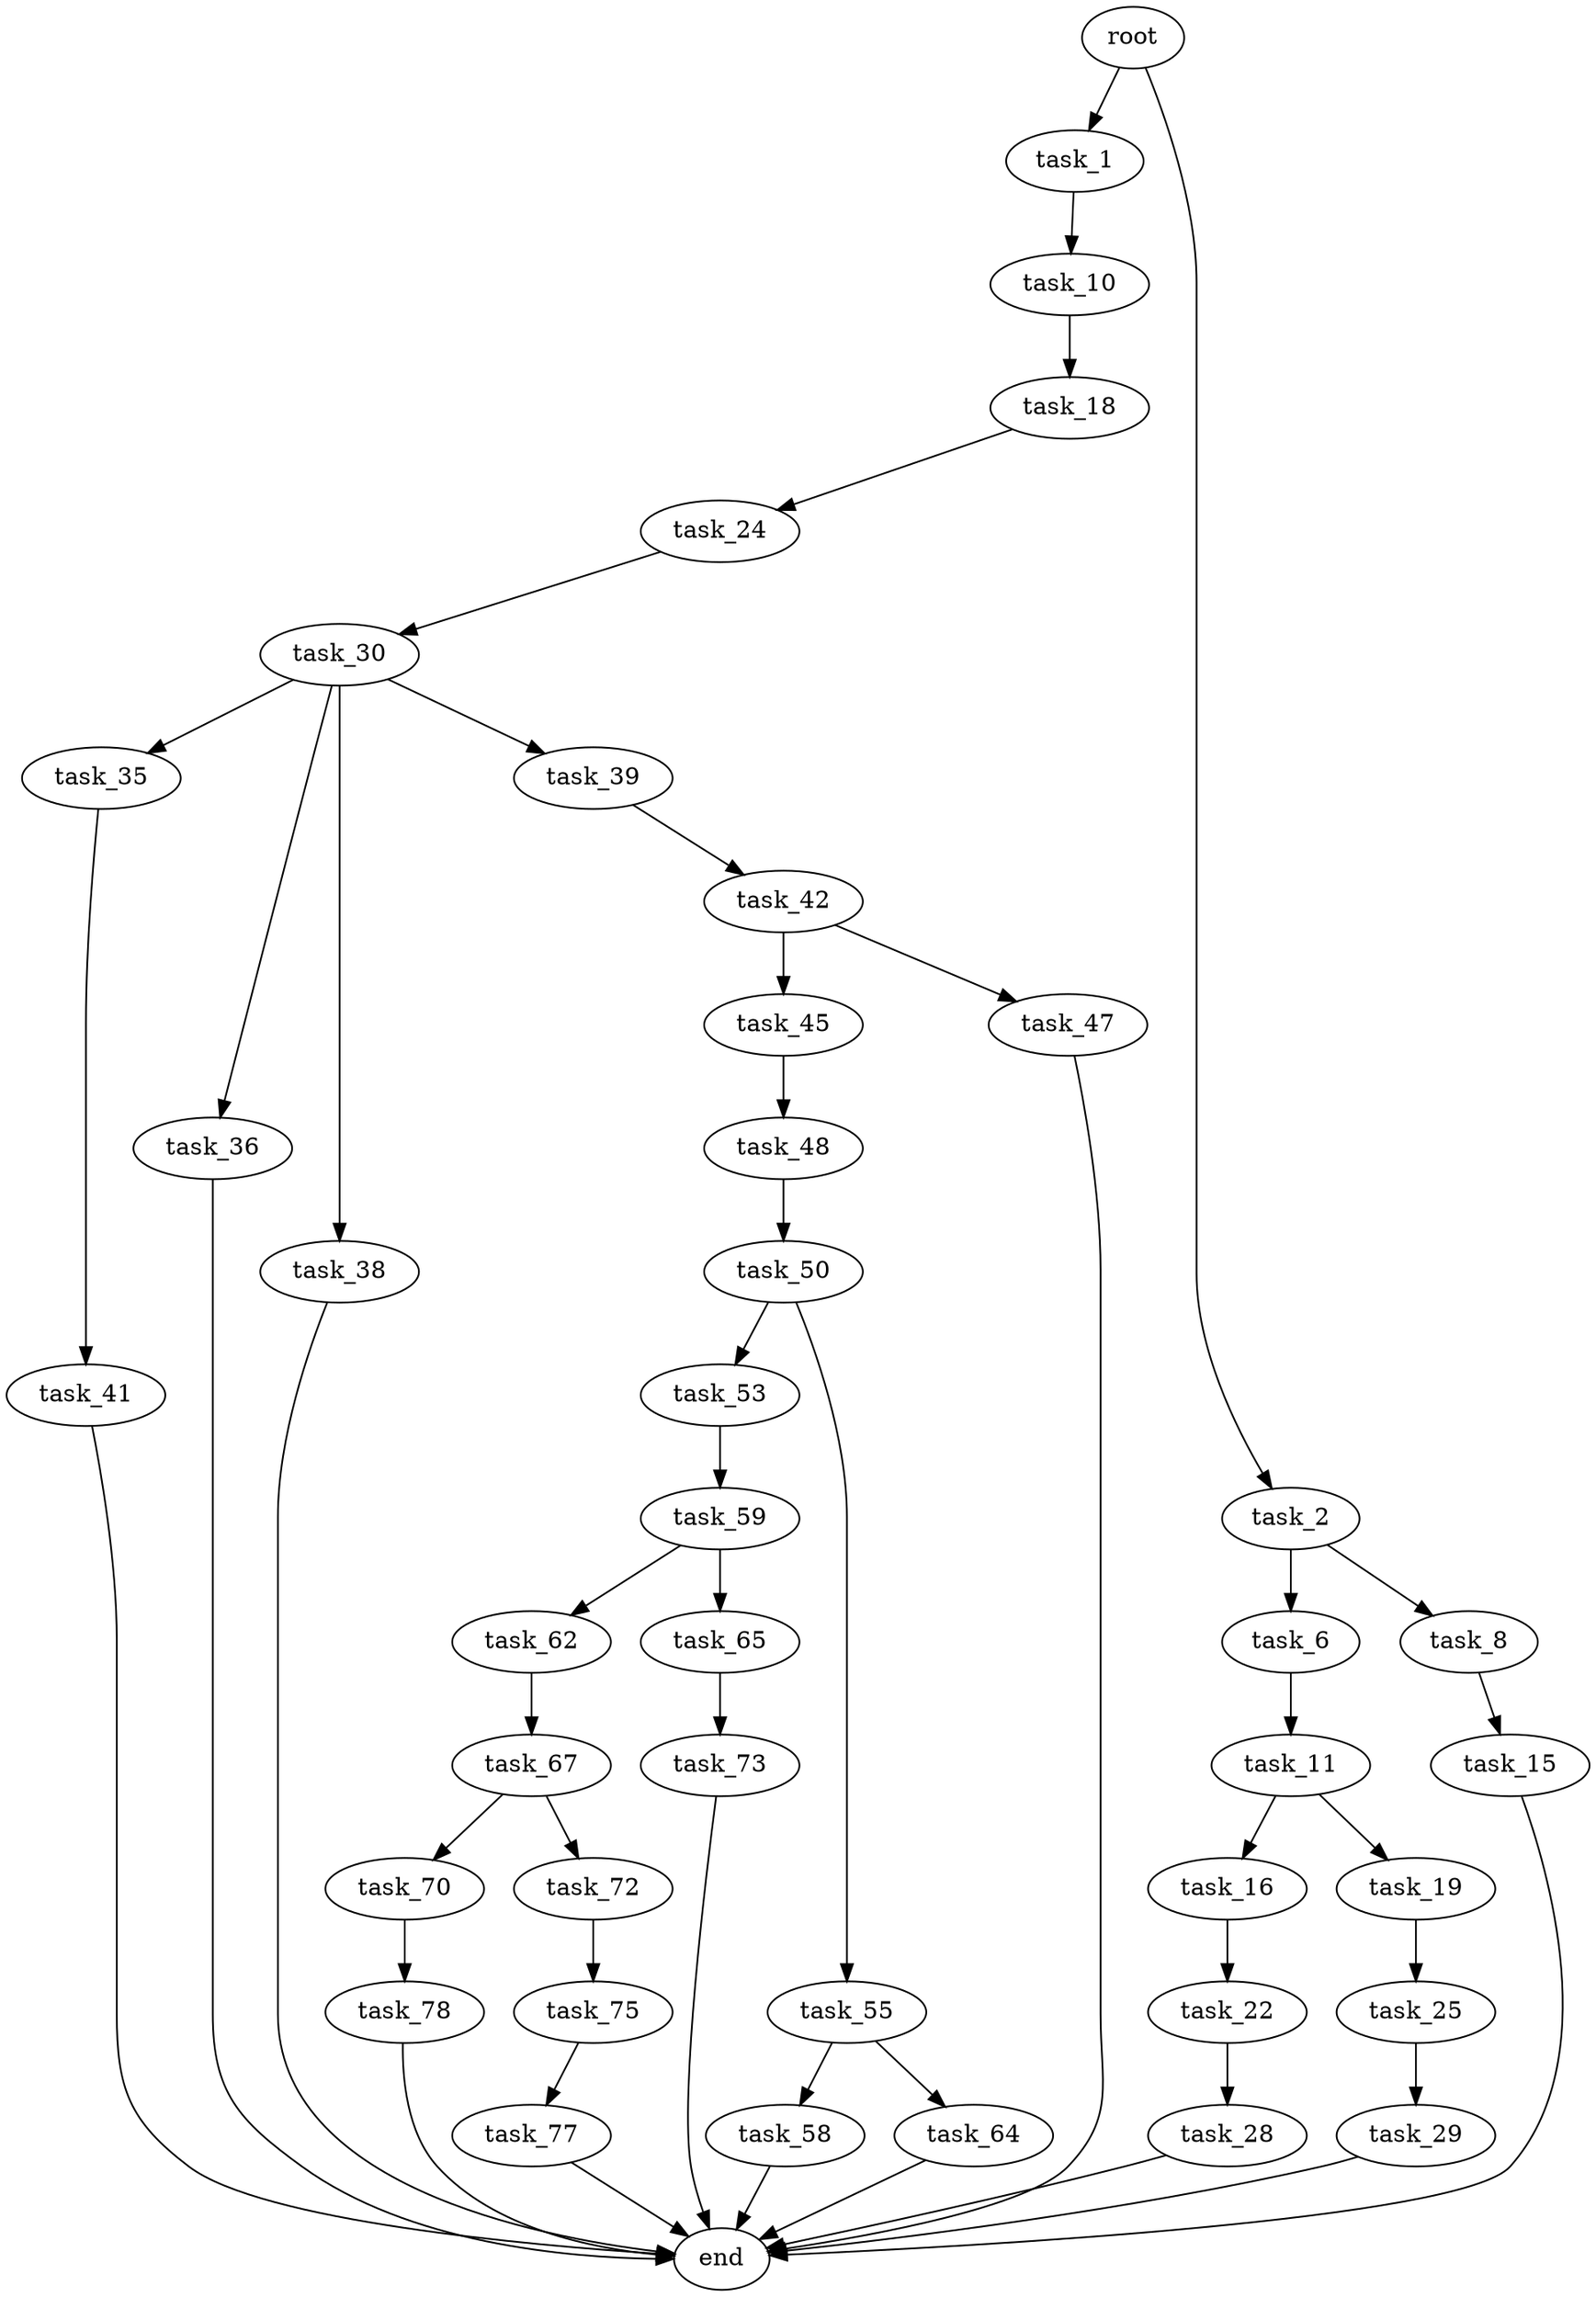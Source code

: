 digraph G {
  root [size="0.000000"];
  task_1 [size="40611034199.000000"];
  task_2 [size="6539391390.000000"];
  task_6 [size="28991029248.000000"];
  task_8 [size="68719476736.000000"];
  task_10 [size="16237527592.000000"];
  task_11 [size="19294786889.000000"];
  task_15 [size="25738130928.000000"];
  task_16 [size="34060930661.000000"];
  task_18 [size="633721661.000000"];
  task_19 [size="55260062249.000000"];
  task_22 [size="1073741824000.000000"];
  task_24 [size="167041541628.000000"];
  task_25 [size="1735689150.000000"];
  task_28 [size="431256902644.000000"];
  task_29 [size="231928233984.000000"];
  task_30 [size="739475329.000000"];
  task_35 [size="1073741824000.000000"];
  task_36 [size="32308187872.000000"];
  task_38 [size="549755813888.000000"];
  task_39 [size="134217728000.000000"];
  task_41 [size="32816835302.000000"];
  task_42 [size="8589934592.000000"];
  task_45 [size="549755813888.000000"];
  task_47 [size="28991029248.000000"];
  task_48 [size="8589934592.000000"];
  task_50 [size="21971560401.000000"];
  task_53 [size="650968718543.000000"];
  task_55 [size="5566416263.000000"];
  task_58 [size="182604778808.000000"];
  task_59 [size="21244295789.000000"];
  task_62 [size="231928233984.000000"];
  task_64 [size="10423333011.000000"];
  task_65 [size="134217728000.000000"];
  task_67 [size="549755813888.000000"];
  task_70 [size="231928233984.000000"];
  task_72 [size="28991029248.000000"];
  task_73 [size="134217728000.000000"];
  task_75 [size="68719476736.000000"];
  task_77 [size="28273873599.000000"];
  task_78 [size="28991029248.000000"];
  end [size="0.000000"];

  root -> task_1 [size="1.000000"];
  root -> task_2 [size="1.000000"];
  task_1 -> task_10 [size="679477248.000000"];
  task_2 -> task_6 [size="209715200.000000"];
  task_2 -> task_8 [size="209715200.000000"];
  task_6 -> task_11 [size="75497472.000000"];
  task_8 -> task_15 [size="134217728.000000"];
  task_10 -> task_18 [size="536870912.000000"];
  task_11 -> task_16 [size="536870912.000000"];
  task_11 -> task_19 [size="536870912.000000"];
  task_15 -> end [size="1.000000"];
  task_16 -> task_22 [size="679477248.000000"];
  task_18 -> task_24 [size="33554432.000000"];
  task_19 -> task_25 [size="209715200.000000"];
  task_22 -> task_28 [size="838860800.000000"];
  task_24 -> task_30 [size="209715200.000000"];
  task_25 -> task_29 [size="134217728.000000"];
  task_28 -> end [size="1.000000"];
  task_29 -> end [size="1.000000"];
  task_30 -> task_35 [size="75497472.000000"];
  task_30 -> task_36 [size="75497472.000000"];
  task_30 -> task_38 [size="75497472.000000"];
  task_30 -> task_39 [size="75497472.000000"];
  task_35 -> task_41 [size="838860800.000000"];
  task_36 -> end [size="1.000000"];
  task_38 -> end [size="1.000000"];
  task_39 -> task_42 [size="209715200.000000"];
  task_41 -> end [size="1.000000"];
  task_42 -> task_45 [size="33554432.000000"];
  task_42 -> task_47 [size="33554432.000000"];
  task_45 -> task_48 [size="536870912.000000"];
  task_47 -> end [size="1.000000"];
  task_48 -> task_50 [size="33554432.000000"];
  task_50 -> task_53 [size="411041792.000000"];
  task_50 -> task_55 [size="411041792.000000"];
  task_53 -> task_59 [size="838860800.000000"];
  task_55 -> task_58 [size="209715200.000000"];
  task_55 -> task_64 [size="209715200.000000"];
  task_58 -> end [size="1.000000"];
  task_59 -> task_62 [size="536870912.000000"];
  task_59 -> task_65 [size="536870912.000000"];
  task_62 -> task_67 [size="301989888.000000"];
  task_64 -> end [size="1.000000"];
  task_65 -> task_73 [size="209715200.000000"];
  task_67 -> task_70 [size="536870912.000000"];
  task_67 -> task_72 [size="536870912.000000"];
  task_70 -> task_78 [size="301989888.000000"];
  task_72 -> task_75 [size="75497472.000000"];
  task_73 -> end [size="1.000000"];
  task_75 -> task_77 [size="134217728.000000"];
  task_77 -> end [size="1.000000"];
  task_78 -> end [size="1.000000"];
}
